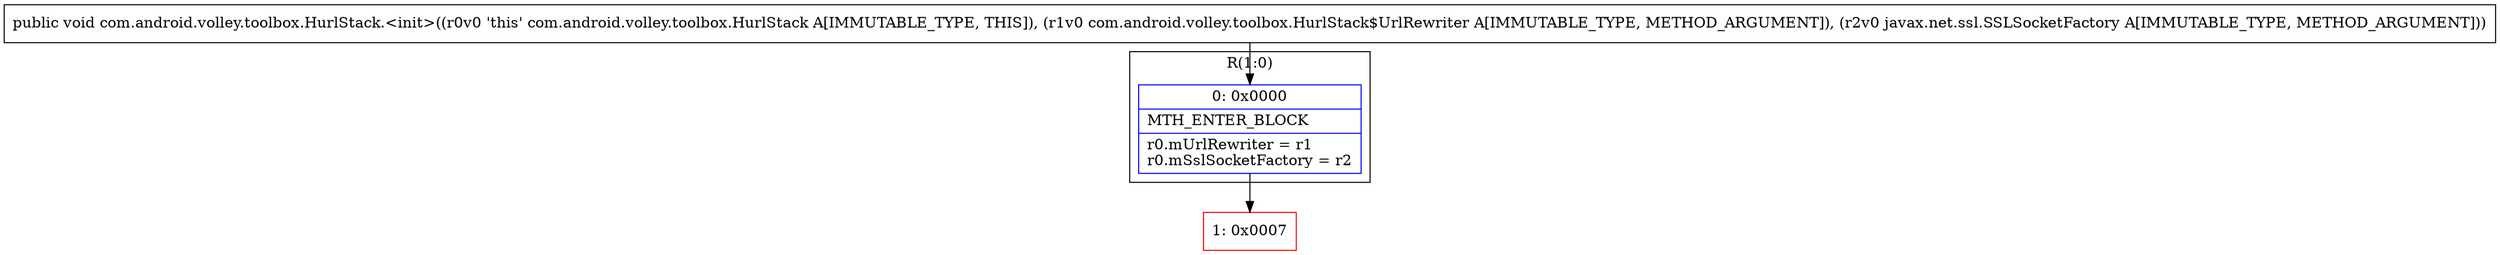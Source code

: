digraph "CFG forcom.android.volley.toolbox.HurlStack.\<init\>(Lcom\/android\/volley\/toolbox\/HurlStack$UrlRewriter;Ljavax\/net\/ssl\/SSLSocketFactory;)V" {
subgraph cluster_Region_651255924 {
label = "R(1:0)";
node [shape=record,color=blue];
Node_0 [shape=record,label="{0\:\ 0x0000|MTH_ENTER_BLOCK\l|r0.mUrlRewriter = r1\lr0.mSslSocketFactory = r2\l}"];
}
Node_1 [shape=record,color=red,label="{1\:\ 0x0007}"];
MethodNode[shape=record,label="{public void com.android.volley.toolbox.HurlStack.\<init\>((r0v0 'this' com.android.volley.toolbox.HurlStack A[IMMUTABLE_TYPE, THIS]), (r1v0 com.android.volley.toolbox.HurlStack$UrlRewriter A[IMMUTABLE_TYPE, METHOD_ARGUMENT]), (r2v0 javax.net.ssl.SSLSocketFactory A[IMMUTABLE_TYPE, METHOD_ARGUMENT])) }"];
MethodNode -> Node_0;
Node_0 -> Node_1;
}

